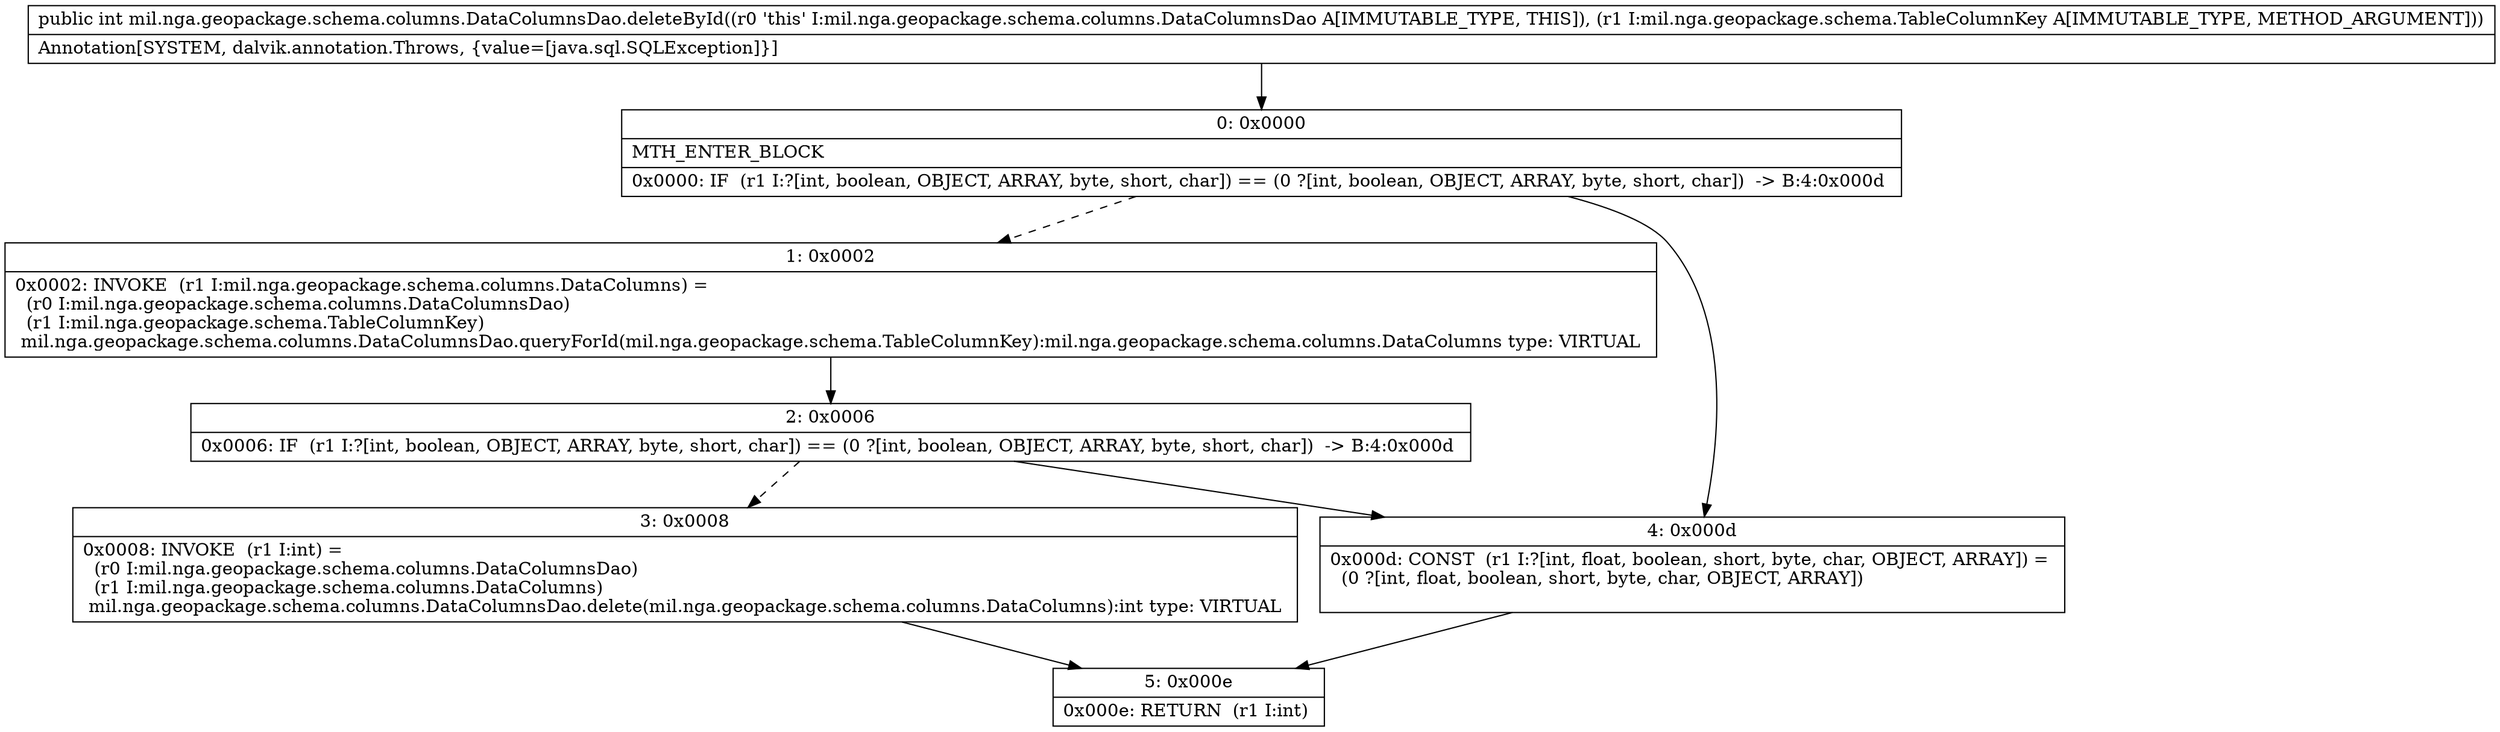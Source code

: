 digraph "CFG formil.nga.geopackage.schema.columns.DataColumnsDao.deleteById(Lmil\/nga\/geopackage\/schema\/TableColumnKey;)I" {
Node_0 [shape=record,label="{0\:\ 0x0000|MTH_ENTER_BLOCK\l|0x0000: IF  (r1 I:?[int, boolean, OBJECT, ARRAY, byte, short, char]) == (0 ?[int, boolean, OBJECT, ARRAY, byte, short, char])  \-\> B:4:0x000d \l}"];
Node_1 [shape=record,label="{1\:\ 0x0002|0x0002: INVOKE  (r1 I:mil.nga.geopackage.schema.columns.DataColumns) = \l  (r0 I:mil.nga.geopackage.schema.columns.DataColumnsDao)\l  (r1 I:mil.nga.geopackage.schema.TableColumnKey)\l mil.nga.geopackage.schema.columns.DataColumnsDao.queryForId(mil.nga.geopackage.schema.TableColumnKey):mil.nga.geopackage.schema.columns.DataColumns type: VIRTUAL \l}"];
Node_2 [shape=record,label="{2\:\ 0x0006|0x0006: IF  (r1 I:?[int, boolean, OBJECT, ARRAY, byte, short, char]) == (0 ?[int, boolean, OBJECT, ARRAY, byte, short, char])  \-\> B:4:0x000d \l}"];
Node_3 [shape=record,label="{3\:\ 0x0008|0x0008: INVOKE  (r1 I:int) = \l  (r0 I:mil.nga.geopackage.schema.columns.DataColumnsDao)\l  (r1 I:mil.nga.geopackage.schema.columns.DataColumns)\l mil.nga.geopackage.schema.columns.DataColumnsDao.delete(mil.nga.geopackage.schema.columns.DataColumns):int type: VIRTUAL \l}"];
Node_4 [shape=record,label="{4\:\ 0x000d|0x000d: CONST  (r1 I:?[int, float, boolean, short, byte, char, OBJECT, ARRAY]) = \l  (0 ?[int, float, boolean, short, byte, char, OBJECT, ARRAY])\l \l}"];
Node_5 [shape=record,label="{5\:\ 0x000e|0x000e: RETURN  (r1 I:int) \l}"];
MethodNode[shape=record,label="{public int mil.nga.geopackage.schema.columns.DataColumnsDao.deleteById((r0 'this' I:mil.nga.geopackage.schema.columns.DataColumnsDao A[IMMUTABLE_TYPE, THIS]), (r1 I:mil.nga.geopackage.schema.TableColumnKey A[IMMUTABLE_TYPE, METHOD_ARGUMENT]))  | Annotation[SYSTEM, dalvik.annotation.Throws, \{value=[java.sql.SQLException]\}]\l}"];
MethodNode -> Node_0;
Node_0 -> Node_1[style=dashed];
Node_0 -> Node_4;
Node_1 -> Node_2;
Node_2 -> Node_3[style=dashed];
Node_2 -> Node_4;
Node_3 -> Node_5;
Node_4 -> Node_5;
}

